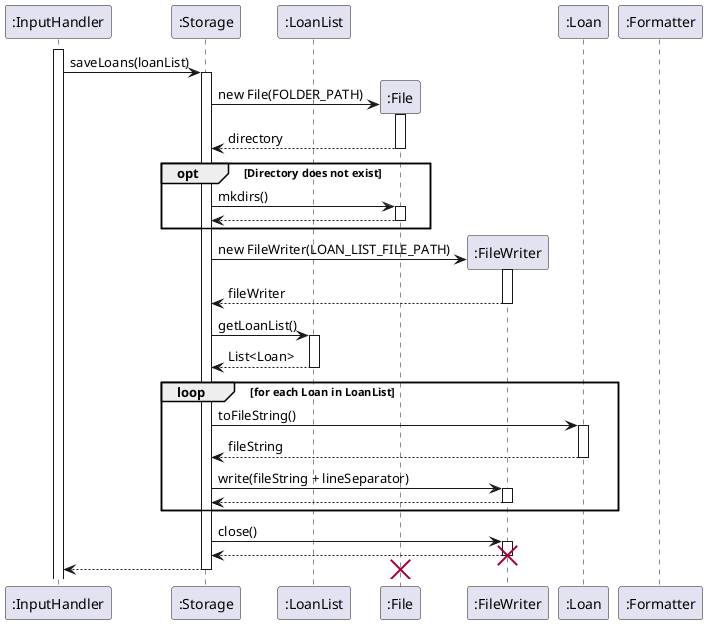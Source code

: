 @startuml

participant InputHandler as ":InputHandler"
participant Storage as ":Storage"
participant LoanList as ":LoanList"
participant File as ":File"
participant FileWriter as ":FileWriter"
participant Loan as ":Loan"
participant Formatter as ":Formatter"

activate InputHandler

InputHandler -> Storage: saveLoans(loanList)
activate Storage

' Check if directory exists
Storage -> File ** : new File(FOLDER_PATH)
activate File
File --> Storage: directory
deactivate File
opt Directory does not exist
    Storage -> File: mkdirs()
    activate File
    File --> Storage: 
    deactivate File
end

deactivate File

' Create FileWriter for LOAN_LIST_FILE_PATH
Storage -> FileWriter ** : new FileWriter(LOAN_LIST_FILE_PATH)
activate FileWriter

FileWriter --> Storage: fileWriter
deactivate FileWriter

' Retrieve list of Loans from LoanList
Storage -> LoanList: getLoanList()
activate LoanList
LoanList --> Storage: List<Loan>
deactivate LoanList

' Loop through each Loan and write its file string
loop for each Loan in LoanList
    Storage -> Loan: toFileString()
    activate Loan
    Loan --> Storage: fileString
    deactivate Loan
    Storage -> FileWriter: write(fileString + lineSeparator)
    activate FileWriter
    FileWriter --> Storage:
    deactivate FileWriter
end

' Close the FileWriter
Storage -> FileWriter: close()
activate FileWriter

FileWriter --> Storage
deactivate FileWriter 

destroy FileWriter
Storage --> InputHandler 
deactivate Storage

destroy File

@enduml